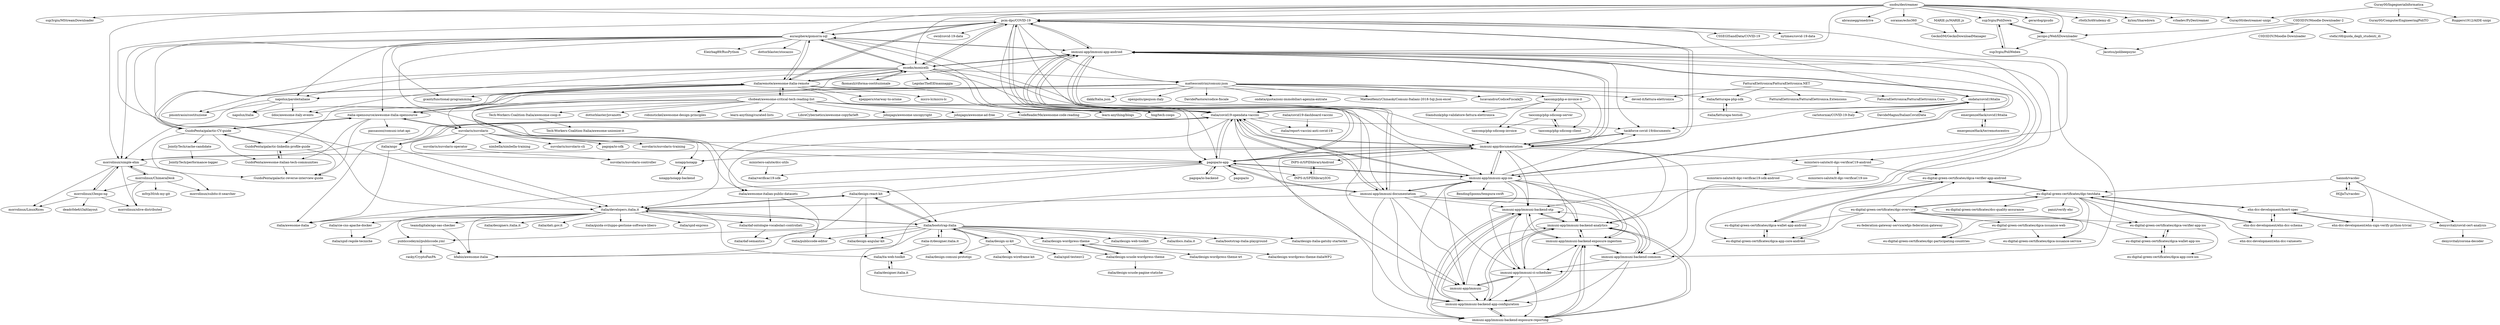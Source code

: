 digraph G {
"snobu/destreamer" -> "kylon/Sharedown"
"snobu/destreamer" -> "sup3rgiu/PoliDown"
"snobu/destreamer" -> "vrbadev/PyDestreamer"
"snobu/destreamer" -> "sup3rgiu/MStreamDownloader"
"snobu/destreamer" -> "morrolinux/simple-ehm"
"snobu/destreamer" -> "pcm-dpc/COVID-19"
"snobu/destreamer" -> "abraunegg/onedrive" ["e"=1]
"snobu/destreamer" -> "jacopo-j/WebXDownloader"
"snobu/destreamer" -> "soraxas/echo360"
"snobu/destreamer" -> "aurasphere/gomorra-sql"
"snobu/destreamer" -> "Guray00/destreamer-unipi"
"snobu/destreamer" -> "gerardog/gsudo" ["e"=1]
"snobu/destreamer" -> "immuni-app/immuni-app-android"
"snobu/destreamer" -> "r0oth3x49/udemy-dl" ["e"=1]
"snobu/destreamer" -> "esseks/monicelli"
"soraxas/echo360" -> "GeckoDM/GeckoDownloadManager"
"ehn-dcc-development/hcert-spec" -> "ehn-dcc-development/ehn-sign-verify-python-trivial"
"ehn-dcc-development/hcert-spec" -> "ehn-dcc-development/ehn-dcc-schema"
"ehn-dcc-development/hcert-spec" -> "denysvitali/covid-cert-analysis"
"ehn-dcc-development/hcert-spec" -> "eu-digital-green-certificates/dgc-testdata"
"italiaremote/awesome-italia-remote" -> "italia-opensource/awesome-italia-opensource"
"italiaremote/awesome-italia-remote" -> "GuidoPenta/galactic-CV-guide"
"italiaremote/awesome-italia-remote" -> "aurasphere/gomorra-sql"
"italiaremote/awesome-italia-remote" -> "gcanti/functional-programming" ["e"=1]
"italiaremote/awesome-italia-remote" -> "esseks/monicelli"
"italiaremote/awesome-italia-remote" -> "immuni-app/immuni-app-android"
"italiaremote/awesome-italia-remote" -> "nuvolaris/nuvolaris"
"italiaremote/awesome-italia-remote" -> "pcm-dpc/COVID-19"
"italiaremote/awesome-italia-remote" -> "GuidoPenta/galactic-linkedin-profile-guide"
"italiaremote/awesome-italia-remote" -> "immuni-app/documentation"
"italiaremote/awesome-italia-remote" -> "xpeppers/starway-to-orione" ["e"=1]
"italiaremote/awesome-italia-remote" -> "micro-lc/micro-lc" ["e"=1]
"italiaremote/awesome-italia-remote" -> "chobeat/awesome-critical-tech-reading-list"
"italiaremote/awesome-italia-remote" -> "pagopa/io-app"
"italiaremote/awesome-italia-remote" -> "italia/covid19-opendata-vaccini"
"italia/covid19-opendata-vaccini" -> "pcm-dpc/COVID-19"
"italia/covid19-opendata-vaccini" -> "ondata/covid19italia"
"italia/covid19-opendata-vaccini" -> "immuni-app/documentation"
"italia/covid19-opendata-vaccini" -> "immuni-app/immuni-app-android"
"italia/covid19-opendata-vaccini" -> "pagopa/io-app"
"italia/covid19-opendata-vaccini" -> "italia/awesome-italia"
"italia/covid19-opendata-vaccini" -> "italia/anpr"
"italia/covid19-opendata-vaccini" -> "italia/developers.italia.it"
"italia/covid19-opendata-vaccini" -> "italia/report-vaccini-anti-covid-19"
"italia/covid19-opendata-vaccini" -> "italia/awesome-italian-public-datasets"
"italia/covid19-opendata-vaccini" -> "immuni-app/immuni-app-ios"
"italia/covid19-opendata-vaccini" -> "immuni-app/immuni-documentation"
"italia/covid19-opendata-vaccini" -> "morrolinux/simple-ehm"
"italia/covid19-opendata-vaccini" -> "immuni-app/immuni"
"italia/covid19-opendata-vaccini" -> "taskforce-covid-19/documents"
"esseks/monicelli" -> "aurasphere/gomorra-sql"
"esseks/monicelli" -> "fkomauli/riforma-costituzionale"
"esseks/monicelli" -> "pcm-dpc/COVID-19"
"esseks/monicelli" -> "immuni-app/immuni-app-android"
"esseks/monicelli" -> "italiaremote/awesome-italia-remote"
"esseks/monicelli" -> "LegolasTheElf/mannaggia"
"esseks/monicelli" -> "napolux/paroleitaliane"
"esseks/monicelli" -> "gcanti/functional-programming" ["e"=1]
"esseks/monicelli" -> "pagopa/io-app"
"esseks/monicelli" -> "ildoc/awesome-italy-events"
"esseks/monicelli" -> "italia/covid19-opendata-vaccini"
"esseks/monicelli" -> "matteocontrini/comuni-json"
"esseks/monicelli" -> "immuni-app/immuni-app-ios"
"esseks/monicelli" -> "pmontrasio/costituzione"
"esseks/monicelli" -> "immuni-app/documentation"
"immuni-app/immuni-app-ios" -> "immuni-app/immuni-app-android"
"immuni-app/immuni-app-ios" -> "immuni-app/documentation"
"immuni-app/immuni-app-ios" -> "immuni-app/immuni-documentation"
"immuni-app/immuni-app-ios" -> "immuni-app/immuni-backend-common"
"immuni-app/immuni-app-ios" -> "immuni-app/immuni-ci-scheduler"
"immuni-app/immuni-app-ios" -> "pagopa/io-app"
"immuni-app/immuni-app-ios" -> "immuni-app/immuni-backend-analytics"
"immuni-app/immuni-app-ios" -> "immuni-app/immuni-backend-exposure-ingestion"
"immuni-app/immuni-app-ios" -> "immuni-app/immuni"
"immuni-app/immuni-app-ios" -> "immuni-app/immuni-backend-app-configuration"
"immuni-app/immuni-app-ios" -> "immuni-app/immuni-backend-otp"
"immuni-app/immuni-app-ios" -> "BendingSpoons/tempura-swift" ["e"=1]
"immuni-app/immuni-app-ios" -> "immuni-app/immuni-backend-exposure-reporting"
"immuni-app/immuni-app-ios" -> "italia/covid19-opendata-vaccini"
"immuni-app/immuni-app-ios" -> "taskforce-covid-19/documents"
"pcm-dpc/COVID-19" -> "italia/covid19-opendata-vaccini"
"pcm-dpc/COVID-19" -> "immuni-app/immuni-app-android"
"pcm-dpc/COVID-19" -> "ondata/covid19italia"
"pcm-dpc/COVID-19" -> "immuni-app/documentation"
"pcm-dpc/COVID-19" -> "esseks/monicelli"
"pcm-dpc/COVID-19" -> "italiaremote/awesome-italia-remote"
"pcm-dpc/COVID-19" -> "aurasphere/gomorra-sql"
"pcm-dpc/COVID-19" -> "immuni-app/immuni-app-ios"
"pcm-dpc/COVID-19" -> "pagopa/io-app"
"pcm-dpc/COVID-19" -> "CSSEGISandData/COVID-19" ["e"=1]
"pcm-dpc/COVID-19" -> "immuni-app/immuni-documentation"
"pcm-dpc/COVID-19" -> "matteocontrini/comuni-json"
"pcm-dpc/COVID-19" -> "nytimes/covid-19-data" ["e"=1]
"pcm-dpc/COVID-19" -> "owid/covid-19-data" ["e"=1]
"pcm-dpc/COVID-19" -> "italia/developers.italia.it"
"denysvitali/covid-cert-analysis" -> "denysvitali/corona-decoder"
"fkomauli/riforma-costituzionale" -> "esseks/monicelli"
"ehn-dcc-development/ehn-dcc-schema" -> "ehn-dcc-development/ehn-dcc-valuesets"
"ehn-dcc-development/ehn-dcc-schema" -> "ehn-dcc-development/hcert-spec"
"ehn-dcc-development/ehn-dcc-schema" -> "eu-digital-green-certificates/dgc-testdata"
"eu-digital-green-certificates/dgc-overview" -> "eu-digital-green-certificates/dgc-participating-countries"
"eu-digital-green-certificates/dgc-overview" -> "eu-digital-green-certificates/dgc-testdata"
"eu-digital-green-certificates/dgc-overview" -> "eu-digital-green-certificates/dgca-wallet-app-android"
"eu-digital-green-certificates/dgc-overview" -> "eu-digital-green-certificates/dgca-issuance-web"
"eu-digital-green-certificates/dgc-overview" -> "eu-digital-green-certificates/dgca-app-core-android"
"eu-digital-green-certificates/dgc-overview" -> "eu-digital-green-certificates/dgca-verifier-app-ios"
"eu-digital-green-certificates/dgc-overview" -> "eu-digital-green-certificates/dgca-wallet-app-ios"
"eu-digital-green-certificates/dgc-overview" -> "eu-federation-gateway-service/efgs-federation-gateway"
"eu-digital-green-certificates/dgc-overview" -> "eu-digital-green-certificates/dgca-verifier-app-android"
"eu-digital-green-certificates/dgc-overview" -> "eu-digital-green-certificates/dgca-issuance-service"
"noiapp/noiapp" -> "noiapp/noiapp-backend"
"morrolinux/ChimeraDesk" -> "morrolinux/simple-ehm"
"morrolinux/ChimeraDesk" -> "morrolinux/olive-distributed"
"morrolinux/ChimeraDesk" -> "morrolinux/i3expo-ng"
"morrolinux/ChimeraDesk" -> "morrolinux/subito-it-searcher"
"morrolinux/ChimeraDesk" -> "m0rp30/oh-my-git"
"napolux/paroleitaliane" -> "napolux/italia"
"napolux/paroleitaliane" -> "morrolinux/simple-ehm"
"napolux/paroleitaliane" -> "ildoc/awesome-italy-events"
"napolux/paroleitaliane" -> "pmontrasio/costituzione"
"HQJaTu/vacdec" -> "hannob/vacdec"
"eu-digital-green-certificates/dgc-testdata" -> "eu-digital-green-certificates/dcc-quality-assurance"
"eu-digital-green-certificates/dgc-testdata" -> "eu-digital-green-certificates/dgc-participating-countries"
"eu-digital-green-certificates/dgc-testdata" -> "eu-digital-green-certificates/dgca-verifier-app-android"
"eu-digital-green-certificates/dgc-testdata" -> "eu-digital-green-certificates/dgca-issuance-service"
"eu-digital-green-certificates/dgc-testdata" -> "eu-digital-green-certificates/dgc-overview"
"eu-digital-green-certificates/dgc-testdata" -> "ehn-dcc-development/ehn-dcc-schema"
"eu-digital-green-certificates/dgc-testdata" -> "eu-digital-green-certificates/dgca-verifier-app-ios"
"eu-digital-green-certificates/dgc-testdata" -> "ehn-dcc-development/ehn-dcc-valuesets"
"eu-digital-green-certificates/dgc-testdata" -> "ehn-dcc-development/hcert-spec"
"eu-digital-green-certificates/dgc-testdata" -> "eu-digital-green-certificates/dgca-app-core-android"
"eu-digital-green-certificates/dgc-testdata" -> "panzi/verify-ehc"
"C0D3D3V/Moodle-Downloader-2" -> "C0D3D3V/Moodle-Downloader"
"C0D3D3V/Moodle-Downloader-2" -> "jacopo-j/WebXDownloader"
"C0D3D3V/Moodle-Downloader-2" -> "Jacotsu/polibeepsync"
"C0D3D3V/Moodle-Downloader-2" -> "stefa168/guida_degli_studenti_di"
"morrolinux/simple-ehm" -> "morrolinux/olive-distributed"
"morrolinux/simple-ehm" -> "morrolinux/i3expo-ng"
"morrolinux/simple-ehm" -> "morrolinux/ChimeraDesk"
"morrolinux/simple-ehm" -> "morrolinux/subito-it-searcher"
"morrolinux/simple-ehm" -> "morrolinux/LinuxRices" ["e"=1]
"morrolinux/i3expo-ng" -> "deadc0de6/i3altlayout"
"morrolinux/i3expo-ng" -> "morrolinux/simple-ehm"
"morrolinux/i3expo-ng" -> "morrolinux/olive-distributed"
"morrolinux/i3expo-ng" -> "morrolinux/LinuxRices" ["e"=1]
"MARIE-js/MARIE.js" -> "GeckoDM/GeckoDownloadManager"
"INPS-it/SPIDlibraryAndroid" -> "INPS-it/SPIDlibraryIOS"
"INPS-it/SPIDlibraryIOS" -> "INPS-it/SPIDlibraryAndroid"
"immuni-app/immuni-documentation" -> "immuni-app/immuni-app-android"
"immuni-app/immuni-documentation" -> "immuni-app/immuni-app-ios"
"immuni-app/immuni-documentation" -> "immuni-app/immuni-ci-scheduler"
"immuni-app/immuni-documentation" -> "immuni-app/immuni"
"immuni-app/immuni-documentation" -> "immuni-app/immuni-backend-common"
"immuni-app/immuni-documentation" -> "immuni-app/immuni-backend-otp"
"immuni-app/immuni-documentation" -> "immuni-app/immuni-backend-app-configuration"
"immuni-app/immuni-documentation" -> "immuni-app/immuni-backend-exposure-ingestion"
"immuni-app/immuni-documentation" -> "immuni-app/immuni-backend-exposure-reporting"
"immuni-app/immuni-documentation" -> "immuni-app/immuni-backend-analytics"
"immuni-app/immuni-documentation" -> "italia/covid19-opendata-vaccini"
"immuni-app/immuni-documentation" -> "pagopa/io-app"
"immuni-app/immuni-documentation" -> "italia/developers.italia.it"
"italia/fatturapa-testsdi" -> "italia/fatturapa-php-sdk"
"jacopo-j/WebXDownloader" -> "sup3rgiu/PoliDown"
"jacopo-j/WebXDownloader" -> "sup3rgiu/PoliWebex"
"jacopo-j/WebXDownloader" -> "Jacotsu/polibeepsync"
"chobeat/awesome-critical-tech-reading-list" -> "Tech-Workers-Coalition-Italia/awesome-coop-it"
"chobeat/awesome-critical-tech-reading-list" -> "italiaremote/awesome-italia-remote"
"chobeat/awesome-critical-tech-reading-list" -> "CodeReaderMe/awesome-code-reading" ["e"=1]
"chobeat/awesome-critical-tech-reading-list" -> "italia/awesome-italian-public-datasets"
"chobeat/awesome-critical-tech-reading-list" -> "learn-anything/blogs" ["e"=1]
"chobeat/awesome-critical-tech-reading-list" -> "ildoc/awesome-italy-events"
"chobeat/awesome-critical-tech-reading-list" -> "hng/tech-coops" ["e"=1]
"chobeat/awesome-critical-tech-reading-list" -> "dottorblaster/jovanotti"
"chobeat/awesome-critical-tech-reading-list" -> "robinstickel/awesome-design-principles" ["e"=1]
"chobeat/awesome-critical-tech-reading-list" -> "learn-anything/curated-lists" ["e"=1]
"chobeat/awesome-critical-tech-reading-list" -> "LibreCybernetics/awesome-copyfarleft"
"chobeat/awesome-critical-tech-reading-list" -> "italia-opensource/awesome-italia-opensource"
"chobeat/awesome-critical-tech-reading-list" -> "johnjago/awesome-uncopyright" ["e"=1]
"chobeat/awesome-critical-tech-reading-list" -> "johnjago/awesome-ad-free" ["e"=1]
"ministero-salute/dcc-utils" -> "italia/verificac19-sdk"
"ondata/covid19italia" -> "DavideMagno/ItalianCovidData"
"ondata/covid19italia" -> "carlotorniai/COVID-19-Italy"
"ondata/covid19italia" -> "italia/covid19-opendata-vaccini"
"ondata/covid19italia" -> "emergenzeHack/covid19italia"
"ondata/covid19italia" -> "taskforce-covid-19/documents"
"pagopa/io-backend" -> "pagopa/io-app"
"eu-digital-green-certificates/dgca-verifier-app-android" -> "eu-digital-green-certificates/dgca-wallet-app-android"
"eu-digital-green-certificates/dgca-verifier-app-android" -> "eu-digital-green-certificates/dgca-app-core-android"
"eu-digital-green-certificates/dgca-verifier-app-android" -> "eu-digital-green-certificates/dgc-testdata"
"aurasphere/gomorra-sql" -> "esseks/monicelli"
"aurasphere/gomorra-sql" -> "italiaremote/awesome-italia-remote"
"aurasphere/gomorra-sql" -> "immuni-app/immuni-app-android"
"aurasphere/gomorra-sql" -> "Eleirbag89/RusPython"
"aurasphere/gomorra-sql" -> "dottorblaster/stocazzo"
"aurasphere/gomorra-sql" -> "pcm-dpc/COVID-19"
"aurasphere/gomorra-sql" -> "italia/covid19-opendata-vaccini"
"aurasphere/gomorra-sql" -> "immuni-app/documentation"
"aurasphere/gomorra-sql" -> "morrolinux/simple-ehm"
"aurasphere/gomorra-sql" -> "italia-opensource/awesome-italia-opensource"
"aurasphere/gomorra-sql" -> "gcanti/functional-programming" ["e"=1]
"aurasphere/gomorra-sql" -> "napolux/paroleitaliane"
"aurasphere/gomorra-sql" -> "GuidoPenta/galactic-CV-guide"
"aurasphere/gomorra-sql" -> "italia/developers.italia.it"
"aurasphere/gomorra-sql" -> "pagopa/io-app"
"eu-digital-green-certificates/dgca-issuance-web" -> "eu-digital-green-certificates/dgca-issuance-service"
"eu-digital-green-certificates/dgca-issuance-web" -> "eu-digital-green-certificates/dgc-participating-countries"
"italia/awesome-italian-public-datasets" -> "italia/daf-semantics"
"italia/awesome-italian-public-datasets" -> "italia/daf-ontologie-vocabolari-controllati"
"italia/bootstrap-italia" -> "italia/design-ui-kit"
"italia/bootstrap-italia" -> "italia/design-react-kit"
"italia/bootstrap-italia" -> "italia/developers.italia.it"
"italia/bootstrap-italia" -> "italia/design-wordpress-theme"
"italia/bootstrap-italia" -> "italia/design-angular-kit"
"italia/bootstrap-italia" -> "italia/design-scuole-wordpress-theme"
"italia/bootstrap-italia" -> "italia/design-web-toolkit"
"italia/bootstrap-italia" -> "italia/design-comuni-prototipi"
"italia/bootstrap-italia" -> "bfabio/awesome-italia"
"italia/bootstrap-italia" -> "italia/docs.italia.it"
"italia/bootstrap-italia" -> "italia/bootstrap-italia-playground"
"italia/bootstrap-italia" -> "italia-it/designer.italia.it"
"italia/bootstrap-italia" -> "publiccodeyml/publiccode.yml"
"italia/bootstrap-italia" -> "italia/design-italia-gatsby-starterkit"
"italia/bootstrap-italia" -> "italia/publiccode-editor"
"pagopa/io-app" -> "pagopa/io-backend"
"pagopa/io-app" -> "italia/awesome-italia"
"pagopa/io-app" -> "immuni-app/immuni-app-ios"
"pagopa/io-app" -> "italia/covid19-opendata-vaccini"
"pagopa/io-app" -> "immuni-app/immuni-app-android"
"pagopa/io-app" -> "pagopa/io"
"pagopa/io-app" -> "italia/design-react-kit"
"pagopa/io-app" -> "immuni-app/documentation"
"pagopa/io-app" -> "italia/verificac19-sdk"
"pagopa/io-app" -> "INPS-it/SPIDlibraryIOS"
"pagopa/io-app" -> "immuni-app/immuni-documentation"
"GuidoPenta/awesome-italian-tech-communities" -> "GuidoPenta/galactic-linkedin-profile-guide"
"GuidoPenta/awesome-italian-tech-communities" -> "GuidoPenta/galactic-reverse-interview-guide"
"JointlyTech/cache-candidate" -> "JointlyTech/performance-logger"
"italia/design-react-kit" -> "italia/bootstrap-italia"
"italia/design-react-kit" -> "italia/design-angular-kit"
"italia/design-react-kit" -> "italia/developers.italia.it"
"italia/design-react-kit" -> "bfabio/awesome-italia"
"italia/developers.italia.it" -> "italia/bootstrap-italia"
"italia/developers.italia.it" -> "bfabio/awesome-italia"
"italia/developers.italia.it" -> "italia/designers.italia.it"
"italia/developers.italia.it" -> "italia/design-react-kit"
"italia/developers.italia.it" -> "italia/dati.gov.it"
"italia/developers.italia.it" -> "teamdigitale/api-oas-checker"
"italia/developers.italia.it" -> "italia/awesome-italia"
"italia/developers.italia.it" -> "italia/ita-web-toolkit"
"italia/developers.italia.it" -> "italia/daf-ontologie-vocabolari-controllati"
"italia/developers.italia.it" -> "italia/guida-sviluppo-gestione-software-libero"
"italia/developers.italia.it" -> "italia/spid-regole-tecniche"
"italia/developers.italia.it" -> "italia/spid-express"
"italia/developers.italia.it" -> "publiccodeyml/publiccode.yml"
"italia/developers.italia.it" -> "italia/cie-cns-apache-docker"
"italia/developers.italia.it" -> "italia/publiccode-editor"
"immuni-app/immuni-app-android" -> "immuni-app/immuni-app-ios"
"immuni-app/immuni-app-android" -> "immuni-app/documentation"
"immuni-app/immuni-app-android" -> "immuni-app/immuni-documentation"
"immuni-app/immuni-app-android" -> "immuni-app/immuni-ci-scheduler"
"immuni-app/immuni-app-android" -> "immuni-app/immuni-backend-common"
"immuni-app/immuni-app-android" -> "taskforce-covid-19/documents"
"immuni-app/immuni-app-android" -> "italia/covid19-opendata-vaccini"
"immuni-app/immuni-app-android" -> "ministero-salute/it-dgc-verificaC19-android"
"immuni-app/immuni-app-android" -> "pagopa/io-app"
"immuni-app/immuni-app-android" -> "immuni-app/immuni"
"immuni-app/immuni-app-android" -> "pcm-dpc/COVID-19"
"immuni-app/immuni-app-android" -> "immuni-app/immuni-backend-analytics"
"immuni-app/immuni-app-android" -> "aurasphere/gomorra-sql"
"immuni-app/immuni-app-android" -> "esseks/monicelli"
"immuni-app/immuni-app-android" -> "immuni-app/immuni-backend-otp"
"sup3rgiu/PoliDown" -> "sup3rgiu/PoliWebex"
"sup3rgiu/PoliDown" -> "jacopo-j/WebXDownloader"
"nuvolaris/nuvolaris" -> "nuvolaris/nuvolaris-cli"
"nuvolaris/nuvolaris" -> "nuvolaris/nuvolaris-operator"
"nuvolaris/nuvolaris" -> "nuvolaris/nuvolaris-controller"
"nuvolaris/nuvolaris" -> "noiapp/noiapp"
"nuvolaris/nuvolaris" -> "italia-opensource/awesome-italia-opensource"
"nuvolaris/nuvolaris" -> "pagopa/io-sdk"
"nuvolaris/nuvolaris" -> "nuvolaris/nuvolaris-training"
"nuvolaris/nuvolaris" -> "nimbella/nimbella-training"
"ministero-salute/it-dgc-verificaC19-android" -> "ministero-salute/it-dgc-verificac19-sdk-android"
"ministero-salute/it-dgc-verificaC19-android" -> "ministero-salute/it-dgc-verificaC19-ios"
"ministero-salute/it-dgc-verificaC19-android" -> "eu-digital-green-certificates/dgca-verifier-app-android"
"GuidoPenta/galactic-CV-guide" -> "GuidoPenta/galactic-linkedin-profile-guide"
"GuidoPenta/galactic-CV-guide" -> "GuidoPenta/galactic-reverse-interview-guide"
"GuidoPenta/galactic-CV-guide" -> "GuidoPenta/awesome-italian-tech-communities"
"GuidoPenta/galactic-CV-guide" -> "italia-opensource/awesome-italia-opensource"
"GuidoPenta/galactic-CV-guide" -> "JointlyTech/cache-candidate"
"GuidoPenta/galactic-CV-guide" -> "italiaremote/awesome-italia-remote"
"eu-digital-green-certificates/dgca-wallet-app-android" -> "eu-digital-green-certificates/dgca-app-core-android"
"eu-digital-green-certificates/dgca-wallet-app-android" -> "eu-digital-green-certificates/dgca-verifier-app-android"
"FatturaElettronica/FatturaElettronica.NET" -> "FatturaElettronica/FatturaElettronica.Extensions"
"FatturaElettronica/FatturaElettronica.NET" -> "FatturaElettronica/FatturaElettronica.Core"
"FatturaElettronica/FatturaElettronica.NET" -> "italia/fatturapa-php-sdk"
"FatturaElettronica/FatturaElettronica.NET" -> "deved-it/fattura-elettronica"
"sup3rgiu/PoliWebex" -> "sup3rgiu/PoliDown"
"matteocontrini/comuni-json" -> "MatteoHenryChinaski/Comuni-Italiani-2018-Sql-Json-excel"
"matteocontrini/comuni-json" -> "napolux/italia"
"matteocontrini/comuni-json" -> "ondata/covid19italia"
"matteocontrini/comuni-json" -> "italia/bootstrap-italia"
"matteocontrini/comuni-json" -> "deved-it/fattura-elettronica"
"matteocontrini/comuni-json" -> "lucavandro/CodiceFiscaleJS"
"matteocontrini/comuni-json" -> "dakk/Italia.json"
"matteocontrini/comuni-json" -> "taocomp/php-e-invoice-it"
"matteocontrini/comuni-json" -> "openpolis/geojson-italy"
"matteocontrini/comuni-json" -> "DavidePastore/codice-fiscale"
"matteocontrini/comuni-json" -> "ondata/quotazioni-immobiliari-agenzia-entrate"
"matteocontrini/comuni-json" -> "napolux/paroleitaliane"
"matteocontrini/comuni-json" -> "italia/fatturapa-php-sdk"
"taocomp/php-e-invoice-it" -> "taocomp/php-sdicoop-server"
"taocomp/php-e-invoice-it" -> "taocomp/php-sdicoop-client"
"taocomp/php-e-invoice-it" -> "Slamdunk/php-validatore-fattura-elettronica"
"taocomp/php-e-invoice-it" -> "taocomp/php-sdicoop-invoice"
"taocomp/php-sdicoop-client" -> "taocomp/php-sdicoop-server"
"taocomp/php-sdicoop-server" -> "taocomp/php-sdicoop-client"
"taocomp/php-sdicoop-server" -> "taocomp/php-sdicoop-invoice"
"ehn-dcc-development/ehn-sign-verify-python-trivial" -> "ehn-dcc-development/hcert-spec"
"immuni-app/documentation" -> "immuni-app/immuni-app-android"
"immuni-app/documentation" -> "immuni-app/immuni-app-ios"
"immuni-app/documentation" -> "taskforce-covid-19/documents"
"immuni-app/documentation" -> "italia/covid19-opendata-vaccini"
"immuni-app/documentation" -> "immuni-app/immuni-backend-common"
"immuni-app/documentation" -> "pcm-dpc/COVID-19"
"immuni-app/documentation" -> "ministero-salute/it-dgc-verificaC19-android"
"immuni-app/documentation" -> "pagopa/io-app"
"immuni-app/documentation" -> "morrolinux/simple-ehm"
"immuni-app/documentation" -> "immuni-app/immuni-backend-analytics"
"immuni-app/documentation" -> "noiapp/noiapp"
"immuni-app/documentation" -> "immuni-app/immuni-backend-otp"
"immuni-app/documentation" -> "immuni-app/immuni-backend-app-configuration"
"immuni-app/documentation" -> "INPS-it/SPIDlibraryAndroid"
"immuni-app/documentation" -> "immuni-app/immuni-ci-scheduler"
"immuni-app/immuni" -> "immuni-app/immuni-ci-scheduler"
"immuni-app/immuni" -> "immuni-app/immuni-backend-app-configuration"
"immuni-app/immuni" -> "immuni-app/immuni-backend-analytics"
"publiccodeyml/publiccode.yml" -> "bfabio/awesome-italia"
"publiccodeyml/publiccode.yml" -> "rasky/CryptoFaxPA"
"Guray00/IngegneriaInformatica" -> "Ruggero1912/AIDE-unipi"
"Guray00/IngegneriaInformatica" -> "Guray00/destreamer-unipi"
"Guray00/IngegneriaInformatica" -> "Guray00/ComputerEngineeringPoliTO"
"GuidoPenta/galactic-linkedin-profile-guide" -> "GuidoPenta/awesome-italian-tech-communities"
"GuidoPenta/galactic-linkedin-profile-guide" -> "GuidoPenta/galactic-CV-guide"
"GuidoPenta/galactic-linkedin-profile-guide" -> "GuidoPenta/galactic-reverse-interview-guide"
"taskforce-covid-19/documents" -> "immuni-app/documentation"
"italia-it/designer.italia.it" -> "italia/ita-web-toolkit"
"italia-it/designer.italia.it" -> "italia/bootstrap-italia"
"italia/design-ui-kit" -> "italia/bootstrap-italia"
"italia/design-ui-kit" -> "italia/design-wireframe-kit"
"italia/design-ui-kit" -> "italia/design-comuni-prototipi"
"italia/design-ui-kit" -> "italia/spid-testenv2"
"italia/covid19-dashboard-vaccini" -> "italia/report-vaccini-anti-covid-19"
"hannob/vacdec" -> "HQJaTu/vacdec"
"hannob/vacdec" -> "denysvitali/covid-cert-analysis"
"hannob/vacdec" -> "ehn-dcc-development/ehn-sign-verify-python-trivial"
"hannob/vacdec" -> "eu-digital-green-certificates/dgc-testdata"
"italia-opensource/awesome-italia-opensource" -> "GuidoPenta/awesome-italian-tech-communities"
"italia-opensource/awesome-italia-opensource" -> "GuidoPenta/galactic-CV-guide"
"italia-opensource/awesome-italia-opensource" -> "nuvolaris/nuvolaris"
"italia-opensource/awesome-italia-opensource" -> "GuidoPenta/galactic-reverse-interview-guide"
"italia-opensource/awesome-italia-opensource" -> "italiaremote/awesome-italia-remote"
"italia-opensource/awesome-italia-opensource" -> "passasooz/comuni-istat-api"
"emergenzeHack/covid19italia" -> "emergenzeHack/terremotocentro"
"italia/designer.italia.it" -> "italia/ita-web-toolkit"
"immuni-app/immuni-backend-common" -> "immuni-app/immuni-backend-analytics"
"immuni-app/immuni-backend-common" -> "immuni-app/immuni-backend-exposure-ingestion"
"immuni-app/immuni-backend-common" -> "immuni-app/immuni-backend-app-configuration"
"immuni-app/immuni-backend-common" -> "immuni-app/immuni-backend-exposure-reporting"
"immuni-app/immuni-backend-common" -> "immuni-app/immuni-backend-otp"
"immuni-app/immuni-backend-common" -> "immuni-app/immuni-ci-scheduler"
"italia/design-scuole-wordpress-theme" -> "italia/design-wordpress-theme"
"italia/design-scuole-wordpress-theme" -> "italia/design-scuole-pagine-statiche"
"immuni-app/immuni-ci-scheduler" -> "immuni-app/immuni-backend-app-configuration"
"immuni-app/immuni-ci-scheduler" -> "immuni-app/immuni-backend-analytics"
"immuni-app/immuni-ci-scheduler" -> "immuni-app/immuni-backend-otp"
"immuni-app/immuni-ci-scheduler" -> "immuni-app/immuni-backend-exposure-ingestion"
"immuni-app/immuni-ci-scheduler" -> "immuni-app/immuni"
"immuni-app/immuni-ci-scheduler" -> "immuni-app/immuni-backend-exposure-reporting"
"italia/anpr" -> "italia/awesome-italia"
"italia/anpr" -> "italia/covid19-opendata-vaccini"
"italia/anpr" -> "italia/developers.italia.it"
"nuvolaris/nuvolaris-operator" -> "nuvolaris/nuvolaris-controller"
"eu-digital-green-certificates/dgca-app-core-android" -> "eu-digital-green-certificates/dgca-wallet-app-android"
"italia/ita-web-toolkit" -> "italia/designer.italia.it"
"emergenzeHack/terremotocentro" -> "emergenzeHack/covid19italia"
"eu-digital-green-certificates/dgca-app-core-ios" -> "eu-digital-green-certificates/dgca-wallet-app-ios"
"eu-digital-green-certificates/dgca-verifier-app-ios" -> "eu-digital-green-certificates/dgca-wallet-app-ios"
"eu-digital-green-certificates/dgca-verifier-app-ios" -> "eu-digital-green-certificates/dgca-app-core-ios"
"eu-digital-green-certificates/dgca-wallet-app-ios" -> "eu-digital-green-certificates/dgca-verifier-app-ios"
"eu-digital-green-certificates/dgca-wallet-app-ios" -> "eu-digital-green-certificates/dgca-app-core-ios"
"italia/fatturapa-php-sdk" -> "italia/fatturapa-testsdi"
"Tech-Workers-Coalition-Italia/awesome-coop-it" -> "Tech-Workers-Coalition-Italia/awesome-unionize-it"
"noiapp/noiapp-backend" -> "noiapp/noiapp"
"immuni-app/immuni-backend-otp" -> "immuni-app/immuni-backend-analytics"
"immuni-app/immuni-backend-otp" -> "immuni-app/immuni-backend-exposure-reporting"
"immuni-app/immuni-backend-otp" -> "immuni-app/immuni-backend-app-configuration"
"immuni-app/immuni-backend-otp" -> "immuni-app/immuni-backend-exposure-ingestion"
"immuni-app/immuni-backend-analytics" -> "immuni-app/immuni-backend-app-configuration"
"immuni-app/immuni-backend-analytics" -> "immuni-app/immuni-backend-exposure-ingestion"
"immuni-app/immuni-backend-analytics" -> "immuni-app/immuni-backend-otp"
"immuni-app/immuni-backend-analytics" -> "immuni-app/immuni-backend-exposure-reporting"
"immuni-app/immuni-backend-app-configuration" -> "immuni-app/immuni-backend-analytics"
"immuni-app/immuni-backend-app-configuration" -> "immuni-app/immuni-backend-exposure-ingestion"
"immuni-app/immuni-backend-app-configuration" -> "immuni-app/immuni-backend-exposure-reporting"
"immuni-app/immuni-backend-app-configuration" -> "immuni-app/immuni-backend-otp"
"immuni-app/immuni-backend-exposure-ingestion" -> "immuni-app/immuni-backend-analytics"
"immuni-app/immuni-backend-exposure-ingestion" -> "immuni-app/immuni-backend-app-configuration"
"immuni-app/immuni-backend-exposure-ingestion" -> "immuni-app/immuni-backend-exposure-reporting"
"immuni-app/immuni-backend-exposure-ingestion" -> "immuni-app/immuni-backend-otp"
"immuni-app/immuni-backend-exposure-ingestion" -> "immuni-app/immuni-backend-common"
"immuni-app/immuni-backend-exposure-reporting" -> "immuni-app/immuni-backend-otp"
"immuni-app/immuni-backend-exposure-reporting" -> "immuni-app/immuni-backend-app-configuration"
"immuni-app/immuni-backend-exposure-reporting" -> "immuni-app/immuni-backend-exposure-ingestion"
"immuni-app/immuni-backend-exposure-reporting" -> "immuni-app/immuni-backend-analytics"
"italia/design-wordpress-theme" -> "italia/design-scuole-wordpress-theme"
"italia/design-wordpress-theme" -> "italia/design-wordpress-theme-wt"
"italia/design-wordpress-theme" -> "italia/design-wordpress-theme-italiaWP2"
"italia/daf-ontologie-vocabolari-controllati" -> "italia/daf-semantics"
"italia/cie-cns-apache-docker" -> "italia/spid-regole-tecniche"
"teamdigitale/api-oas-checker" -> "bfabio/awesome-italia"
"snobu/destreamer" ["l"="18.52,42.534"]
"kylon/Sharedown" ["l"="18.507,42.571"]
"sup3rgiu/PoliDown" ["l"="18.552,42.575"]
"vrbadev/PyDestreamer" ["l"="18.545,42.552"]
"sup3rgiu/MStreamDownloader" ["l"="18.526,42.559"]
"morrolinux/simple-ehm" ["l"="18.485,42.506"]
"pcm-dpc/COVID-19" ["l"="18.511,42.463"]
"abraunegg/onedrive" ["l"="-26.417,-15.921"]
"jacopo-j/WebXDownloader" ["l"="18.569,42.587"]
"soraxas/echo360" ["l"="18.485,42.593"]
"aurasphere/gomorra-sql" ["l"="18.495,42.437"]
"Guray00/destreamer-unipi" ["l"="18.522,42.588"]
"gerardog/gsudo" ["l"="-27.936,-17.341"]
"immuni-app/immuni-app-android" ["l"="18.521,42.442"]
"r0oth3x49/udemy-dl" ["l"="-31.019,-18.174"]
"esseks/monicelli" ["l"="18.481,42.463"]
"GeckoDM/GeckoDownloadManager" ["l"="18.466,42.624"]
"ehn-dcc-development/hcert-spec" ["l"="18.846,42.378"]
"ehn-dcc-development/ehn-sign-verify-python-trivial" ["l"="18.869,42.379"]
"ehn-dcc-development/ehn-dcc-schema" ["l"="18.826,42.384"]
"denysvitali/covid-cert-analysis" ["l"="18.89,42.378"]
"eu-digital-green-certificates/dgc-testdata" ["l"="18.807,42.368"]
"italiaremote/awesome-italia-remote" ["l"="18.483,42.405"]
"italia-opensource/awesome-italia-opensource" ["l"="18.477,42.374"]
"GuidoPenta/galactic-CV-guide" ["l"="18.491,42.378"]
"gcanti/functional-programming" ["l"="27.584,-28.433"]
"nuvolaris/nuvolaris" ["l"="18.514,42.349"]
"GuidoPenta/galactic-linkedin-profile-guide" ["l"="18.494,42.365"]
"immuni-app/documentation" ["l"="18.537,42.435"]
"xpeppers/starway-to-orione" ["l"="26.053,-21.879"]
"micro-lc/micro-lc" ["l"="-25.958,10.402"]
"chobeat/awesome-critical-tech-reading-list" ["l"="18.427,42.376"]
"pagopa/io-app" ["l"="18.485,42.424"]
"italia/covid19-opendata-vaccini" ["l"="18.479,42.443"]
"ondata/covid19italia" ["l"="18.481,42.487"]
"italia/awesome-italia" ["l"="18.434,42.431"]
"italia/anpr" ["l"="18.435,42.448"]
"italia/developers.italia.it" ["l"="18.406,42.445"]
"italia/report-vaccini-anti-covid-19" ["l"="18.441,42.421"]
"italia/awesome-italian-public-datasets" ["l"="18.41,42.399"]
"immuni-app/immuni-app-ios" ["l"="18.525,42.426"]
"immuni-app/immuni-documentation" ["l"="18.511,42.42"]
"immuni-app/immuni" ["l"="18.553,42.436"]
"taskforce-covid-19/documents" ["l"="18.538,42.457"]
"fkomauli/riforma-costituzionale" ["l"="18.442,42.473"]
"LegolasTheElf/mannaggia" ["l"="18.425,42.492"]
"napolux/paroleitaliane" ["l"="18.502,42.489"]
"ildoc/awesome-italy-events" ["l"="18.453,42.438"]
"matteocontrini/comuni-json" ["l"="18.55,42.5"]
"pmontrasio/costituzione" ["l"="18.459,42.493"]
"immuni-app/immuni-backend-common" ["l"="18.533,42.41"]
"immuni-app/immuni-ci-scheduler" ["l"="18.554,42.426"]
"immuni-app/immuni-backend-analytics" ["l"="18.545,42.423"]
"immuni-app/immuni-backend-exposure-ingestion" ["l"="18.545,42.407"]
"immuni-app/immuni-backend-app-configuration" ["l"="18.554,42.418"]
"immuni-app/immuni-backend-otp" ["l"="18.54,42.417"]
"BendingSpoons/tempura-swift" ["l"="-51.738,4.784"]
"immuni-app/immuni-backend-exposure-reporting" ["l"="18.553,42.41"]
"CSSEGISandData/COVID-19" ["l"="18.762,42.922"]
"nytimes/covid-19-data" ["l"="18.735,42.83"]
"owid/covid-19-data" ["l"="18.749,42.794"]
"denysvitali/corona-decoder" ["l"="18.913,42.383"]
"ehn-dcc-development/ehn-dcc-valuesets" ["l"="18.81,42.39"]
"eu-digital-green-certificates/dgc-overview" ["l"="18.792,42.351"]
"eu-digital-green-certificates/dgc-participating-countries" ["l"="18.812,42.349"]
"eu-digital-green-certificates/dgca-wallet-app-android" ["l"="18.764,42.364"]
"eu-digital-green-certificates/dgca-issuance-web" ["l"="18.829,42.34"]
"eu-digital-green-certificates/dgca-app-core-android" ["l"="18.78,42.369"]
"eu-digital-green-certificates/dgca-verifier-app-ios" ["l"="18.806,42.337"]
"eu-digital-green-certificates/dgca-wallet-app-ios" ["l"="18.8,42.325"]
"eu-federation-gateway-service/efgs-federation-gateway" ["l"="18.774,42.329"]
"eu-digital-green-certificates/dgca-verifier-app-android" ["l"="18.754,42.377"]
"eu-digital-green-certificates/dgca-issuance-service" ["l"="18.821,42.355"]
"noiapp/noiapp" ["l"="18.557,42.37"]
"noiapp/noiapp-backend" ["l"="18.574,42.355"]
"morrolinux/ChimeraDesk" ["l"="18.47,42.544"]
"morrolinux/olive-distributed" ["l"="18.478,42.531"]
"morrolinux/i3expo-ng" ["l"="18.453,42.535"]
"morrolinux/subito-it-searcher" ["l"="18.465,42.525"]
"m0rp30/oh-my-git" ["l"="18.457,42.567"]
"napolux/italia" ["l"="18.528,42.506"]
"HQJaTu/vacdec" ["l"="18.895,42.348"]
"hannob/vacdec" ["l"="18.871,42.359"]
"eu-digital-green-certificates/dcc-quality-assurance" ["l"="18.794,42.388"]
"panzi/verify-ehc" ["l"="18.774,42.351"]
"C0D3D3V/Moodle-Downloader-2" ["l"="18.601,42.623"]
"C0D3D3V/Moodle-Downloader" ["l"="18.6,42.643"]
"Jacotsu/polibeepsync" ["l"="18.588,42.607"]
"stefa168/guida_degli_studenti_di" ["l"="18.627,42.642"]
"morrolinux/LinuxRices" ["l"="-36.056,5.331"]
"deadc0de6/i3altlayout" ["l"="18.43,42.558"]
"MARIE-js/MARIE.js" ["l"="18.451,42.647"]
"INPS-it/SPIDlibraryAndroid" ["l"="18.58,42.404"]
"INPS-it/SPIDlibraryIOS" ["l"="18.556,42.397"]
"italia/fatturapa-testsdi" ["l"="18.648,42.531"]
"italia/fatturapa-php-sdk" ["l"="18.623,42.528"]
"sup3rgiu/PoliWebex" ["l"="18.553,42.593"]
"Tech-Workers-Coalition-Italia/awesome-coop-it" ["l"="18.391,42.348"]
"CodeReaderMe/awesome-code-reading" ["l"="27.191,-19.594"]
"learn-anything/blogs" ["l"="27.3,-19.55"]
"hng/tech-coops" ["l"="43.616,-25.562"]
"dottorblaster/jovanotti" ["l"="18.412,42.345"]
"robinstickel/awesome-design-principles" ["l"="27.401,-19.457"]
"learn-anything/curated-lists" ["l"="27.358,-19.558"]
"LibreCybernetics/awesome-copyfarleft" ["l"="18.392,42.363"]
"johnjago/awesome-uncopyright" ["l"="27.347,-19.405"]
"johnjago/awesome-ad-free" ["l"="27.354,-19.434"]
"ministero-salute/dcc-utils" ["l"="18.441,42.343"]
"italia/verificac19-sdk" ["l"="18.455,42.376"]
"DavideMagno/ItalianCovidData" ["l"="18.446,42.508"]
"carlotorniai/COVID-19-Italy" ["l"="18.465,42.508"]
"emergenzeHack/covid19italia" ["l"="18.422,42.526"]
"pagopa/io-backend" ["l"="18.455,42.415"]
"Eleirbag89/RusPython" ["l"="18.514,42.392"]
"dottorblaster/stocazzo" ["l"="18.537,42.383"]
"italia/daf-semantics" ["l"="18.382,42.393"]
"italia/daf-ontologie-vocabolari-controllati" ["l"="18.384,42.409"]
"italia/bootstrap-italia" ["l"="18.37,42.482"]
"italia/design-ui-kit" ["l"="18.335,42.509"]
"italia/design-react-kit" ["l"="18.402,42.464"]
"italia/design-wordpress-theme" ["l"="18.303,42.484"]
"italia/design-angular-kit" ["l"="18.39,42.486"]
"italia/design-scuole-wordpress-theme" ["l"="18.312,42.496"]
"italia/design-web-toolkit" ["l"="18.36,42.512"]
"italia/design-comuni-prototipi" ["l"="18.338,42.496"]
"bfabio/awesome-italia" ["l"="18.38,42.461"]
"italia/docs.italia.it" ["l"="18.355,42.497"]
"italia/bootstrap-italia-playground" ["l"="18.346,42.485"]
"italia-it/designer.italia.it" ["l"="18.335,42.47"]
"publiccodeyml/publiccode.yml" ["l"="18.36,42.459"]
"italia/design-italia-gatsby-starterkit" ["l"="18.37,42.501"]
"italia/publiccode-editor" ["l"="18.384,42.468"]
"pagopa/io" ["l"="18.451,42.401"]
"GuidoPenta/awesome-italian-tech-communities" ["l"="18.489,42.352"]
"GuidoPenta/galactic-reverse-interview-guide" ["l"="18.475,42.358"]
"JointlyTech/cache-candidate" ["l"="18.478,42.342"]
"JointlyTech/performance-logger" ["l"="18.474,42.325"]
"italia/designers.italia.it" ["l"="18.375,42.427"]
"italia/dati.gov.it" ["l"="18.356,42.423"]
"teamdigitale/api-oas-checker" ["l"="18.383,42.45"]
"italia/ita-web-toolkit" ["l"="18.342,42.446"]
"italia/guida-sviluppo-gestione-software-libero" ["l"="18.386,42.437"]
"italia/spid-regole-tecniche" ["l"="18.375,42.443"]
"italia/spid-express" ["l"="18.392,42.426"]
"italia/cie-cns-apache-docker" ["l"="18.362,42.438"]
"ministero-salute/it-dgc-verificaC19-android" ["l"="18.625,42.414"]
"nuvolaris/nuvolaris-cli" ["l"="18.536,42.333"]
"nuvolaris/nuvolaris-operator" ["l"="18.511,42.325"]
"nuvolaris/nuvolaris-controller" ["l"="18.52,42.333"]
"pagopa/io-sdk" ["l"="18.528,42.32"]
"nuvolaris/nuvolaris-training" ["l"="18.534,42.342"]
"nimbella/nimbella-training" ["l"="18.503,42.333"]
"ministero-salute/it-dgc-verificac19-sdk-android" ["l"="18.656,42.415"]
"ministero-salute/it-dgc-verificaC19-ios" ["l"="18.648,42.4"]
"FatturaElettronica/FatturaElettronica.NET" ["l"="18.643,42.552"]
"FatturaElettronica/FatturaElettronica.Extensions" ["l"="18.669,42.56"]
"FatturaElettronica/FatturaElettronica.Core" ["l"="18.655,42.567"]
"deved-it/fattura-elettronica" ["l"="18.605,42.535"]
"MatteoHenryChinaski/Comuni-Italiani-2018-Sql-Json-excel" ["l"="18.597,42.495"]
"lucavandro/CodiceFiscaleJS" ["l"="18.578,42.534"]
"dakk/Italia.json" ["l"="18.57,42.517"]
"taocomp/php-e-invoice-it" ["l"="18.629,42.497"]
"openpolis/geojson-italy" ["l"="18.598,42.511"]
"DavidePastore/codice-fiscale" ["l"="18.584,42.484"]
"ondata/quotazioni-immobiliari-agenzia-entrate" ["l"="18.576,42.502"]
"taocomp/php-sdicoop-server" ["l"="18.656,42.504"]
"taocomp/php-sdicoop-client" ["l"="18.657,42.495"]
"Slamdunk/php-validatore-fattura-elettronica" ["l"="18.649,42.485"]
"taocomp/php-sdicoop-invoice" ["l"="18.644,42.506"]
"rasky/CryptoFaxPA" ["l"="18.331,42.455"]
"Guray00/IngegneriaInformatica" ["l"="18.524,42.629"]
"Ruggero1912/AIDE-unipi" ["l"="18.52,42.649"]
"Guray00/ComputerEngineeringPoliTO" ["l"="18.534,42.641"]
"italia/design-wireframe-kit" ["l"="18.326,42.529"]
"italia/spid-testenv2" ["l"="18.307,42.526"]
"italia/covid19-dashboard-vaccini" ["l"="18.416,42.414"]
"passasooz/comuni-istat-api" ["l"="18.459,42.355"]
"emergenzeHack/terremotocentro" ["l"="18.4,42.541"]
"italia/designer.italia.it" ["l"="18.319,42.439"]
"italia/design-scuole-pagine-statiche" ["l"="18.287,42.506"]
"eu-digital-green-certificates/dgca-app-core-ios" ["l"="18.812,42.316"]
"Tech-Workers-Coalition-Italia/awesome-unionize-it" ["l"="18.372,42.334"]
"italia/design-wordpress-theme-wt" ["l"="18.279,42.477"]
"italia/design-wordpress-theme-italiaWP2" ["l"="18.271,42.489"]
}